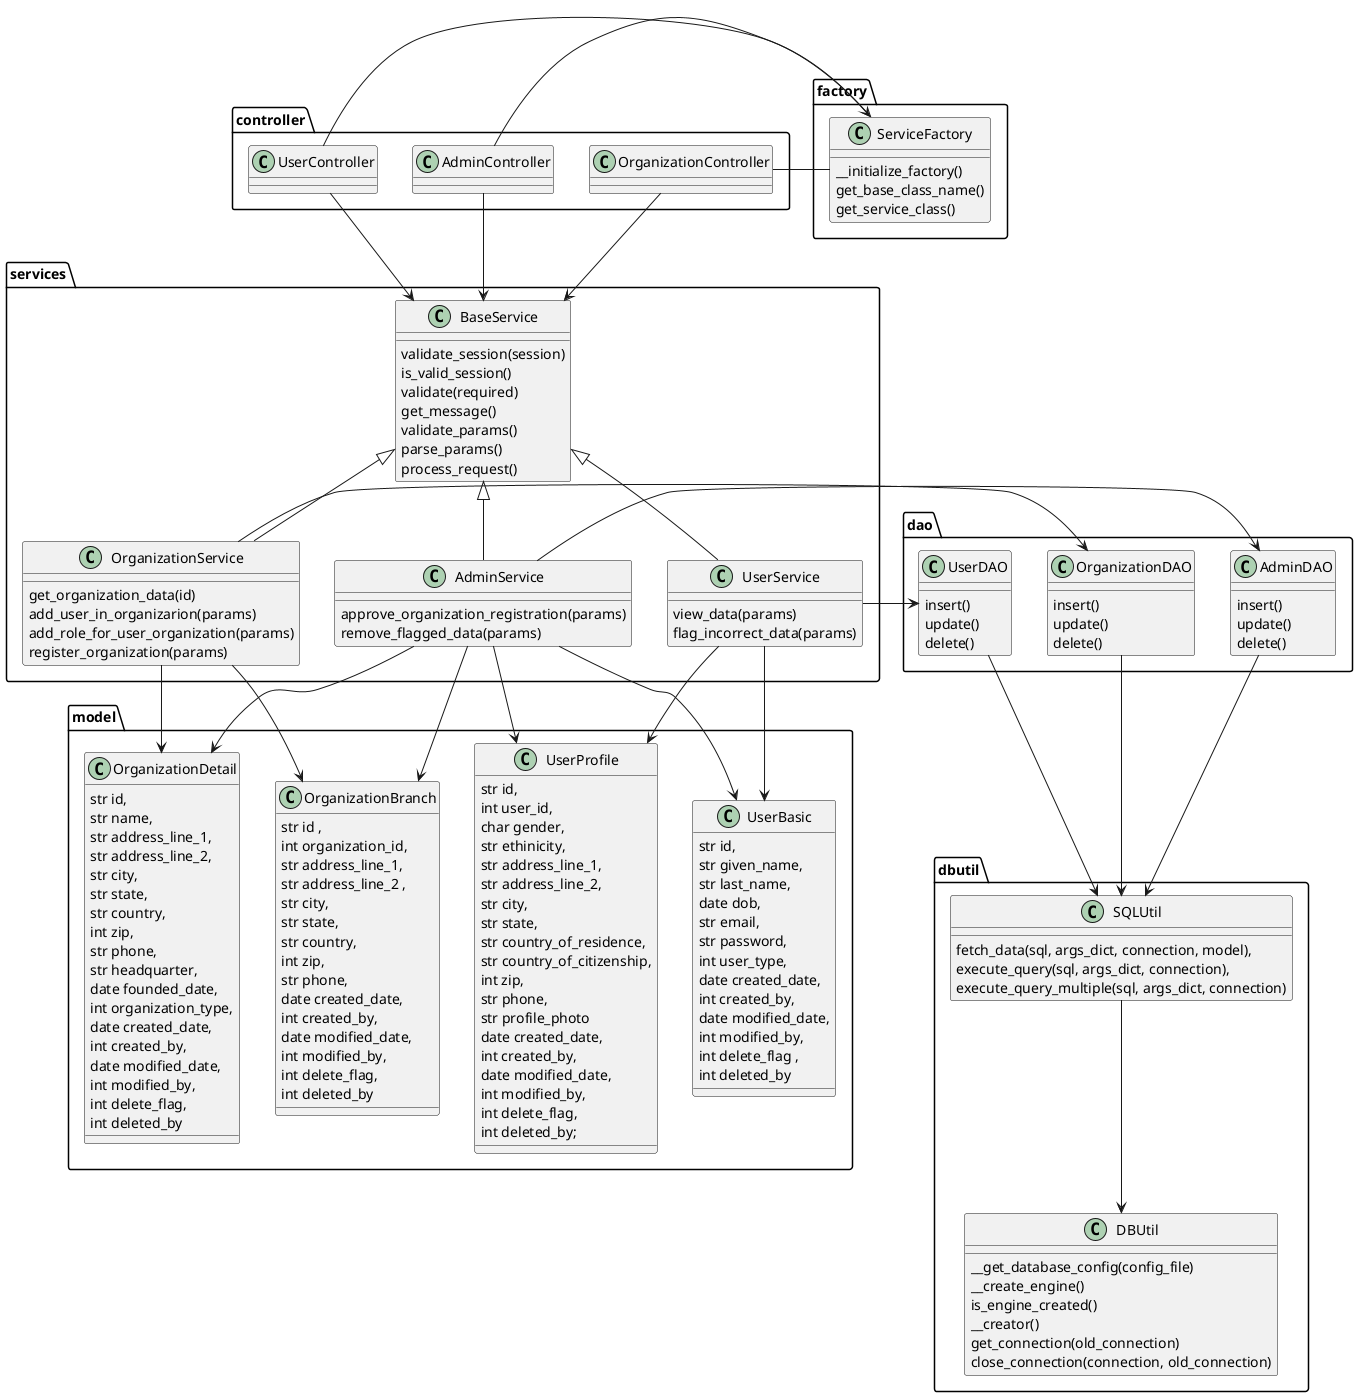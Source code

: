 @startuml

package controller{
    class UserController
    class OrganizationController
    class AdminController
}

package factory{
    class ServiceFactory{
        __initialize_factory()
        get_base_class_name()
        get_service_class()
    }
}

package model{
    class OrganizationDetail{
        str id,
        str name,
        str address_line_1,
        str address_line_2,
        str city,
        str state,
        str country,
        int zip,
        str phone,
        str headquarter,
        date founded_date,
        int organization_type,
        date created_date,
        int created_by,
        date modified_date,
        int modified_by,
        int delete_flag,
        int deleted_by
    }

    class UserProfile{
        str id,
        int user_id,
        char gender,
        str ethinicity,
        str address_line_1,
        str address_line_2,
        str city,
        str state,
        str country_of_residence,
        str country_of_citizenship,
        int zip,
        str phone,
        str profile_photo
        date created_date,
        int created_by,
        date modified_date,
        int modified_by,
        int delete_flag,
        int deleted_by;
    }

    class UserBasic{
        str id,
        str given_name,
        str last_name,
        date dob,
        str email,
        str password,
        int user_type,
        date created_date,
        int created_by,
        date modified_date,
        int modified_by,
        int delete_flag ,
        int deleted_by
    }

    class OrganizationBranch{
        str id ,
        int organization_id,
        str address_line_1,
        str address_line_2 ,
        str city,
        str state,
        str country,
        int zip,
        str phone,
        date created_date,
        int created_by,
        date modified_date,
        int modified_by,
        int delete_flag,
        int deleted_by
    }
}

package services{
    class BaseService{
        validate_session(session)
        is_valid_session()
        validate(required)
        get_message()
        validate_params()
        parse_params()
        process_request()
    }
    class OrganizationService{
        get_organization_data(id)
        add_user_in_organizarion(params)
        add_role_for_user_organization(params)
        register_organization(params)
    }
    class UserService{
        view_data(params)
        flag_incorrect_data(params)
    }
    class AdminService{
        approve_organization_registration(params)
        remove_flagged_data(params)
    }
}

package dao{
    class OrganizationDAO{
        insert()
        update()
        delete()
    }
    class UserDAO{
        insert()
        update()
        delete()
    }
    class AdminDAO{
        insert()
        update()
        delete()
    }
}

package dbutil{
    class SQLUtil{
        fetch_data(sql, args_dict, connection, model),
        execute_query(sql, args_dict, connection),
        execute_query_multiple(sql, args_dict, connection)
    }
    class DBUtil{
        __get_database_config(config_file)
        __create_engine()
        is_engine_created()
        __creator()
        get_connection(old_connection)
        close_connection(connection, old_connection)
    }
}

BaseService <|-- UserService
BaseService <|-- OrganizationService
BaseService <|-- AdminService

UserController -> ServiceFactory
OrganizationController - ServiceFactory
AdminController - ServiceFactory


UserController --> BaseService
OrganizationController --> BaseService
AdminController --> BaseService

UserService --> UserBasic
UserService --> UserProfile

OrganizationService --> OrganizationDetail
OrganizationService --> OrganizationBranch

AdminService --> UserBasic
AdminService --> UserProfile
AdminService --> OrganizationDetail
AdminService --> OrganizationBranch

AdminService -> AdminDAO
OrganizationService -> OrganizationDAO
UserService -> UserDAO

OrganizationDAO --> SQLUtil
UserDAO --> SQLUtil
AdminDAO --> SQLUtil

SQLUtil -->  DBUtil

@enduml